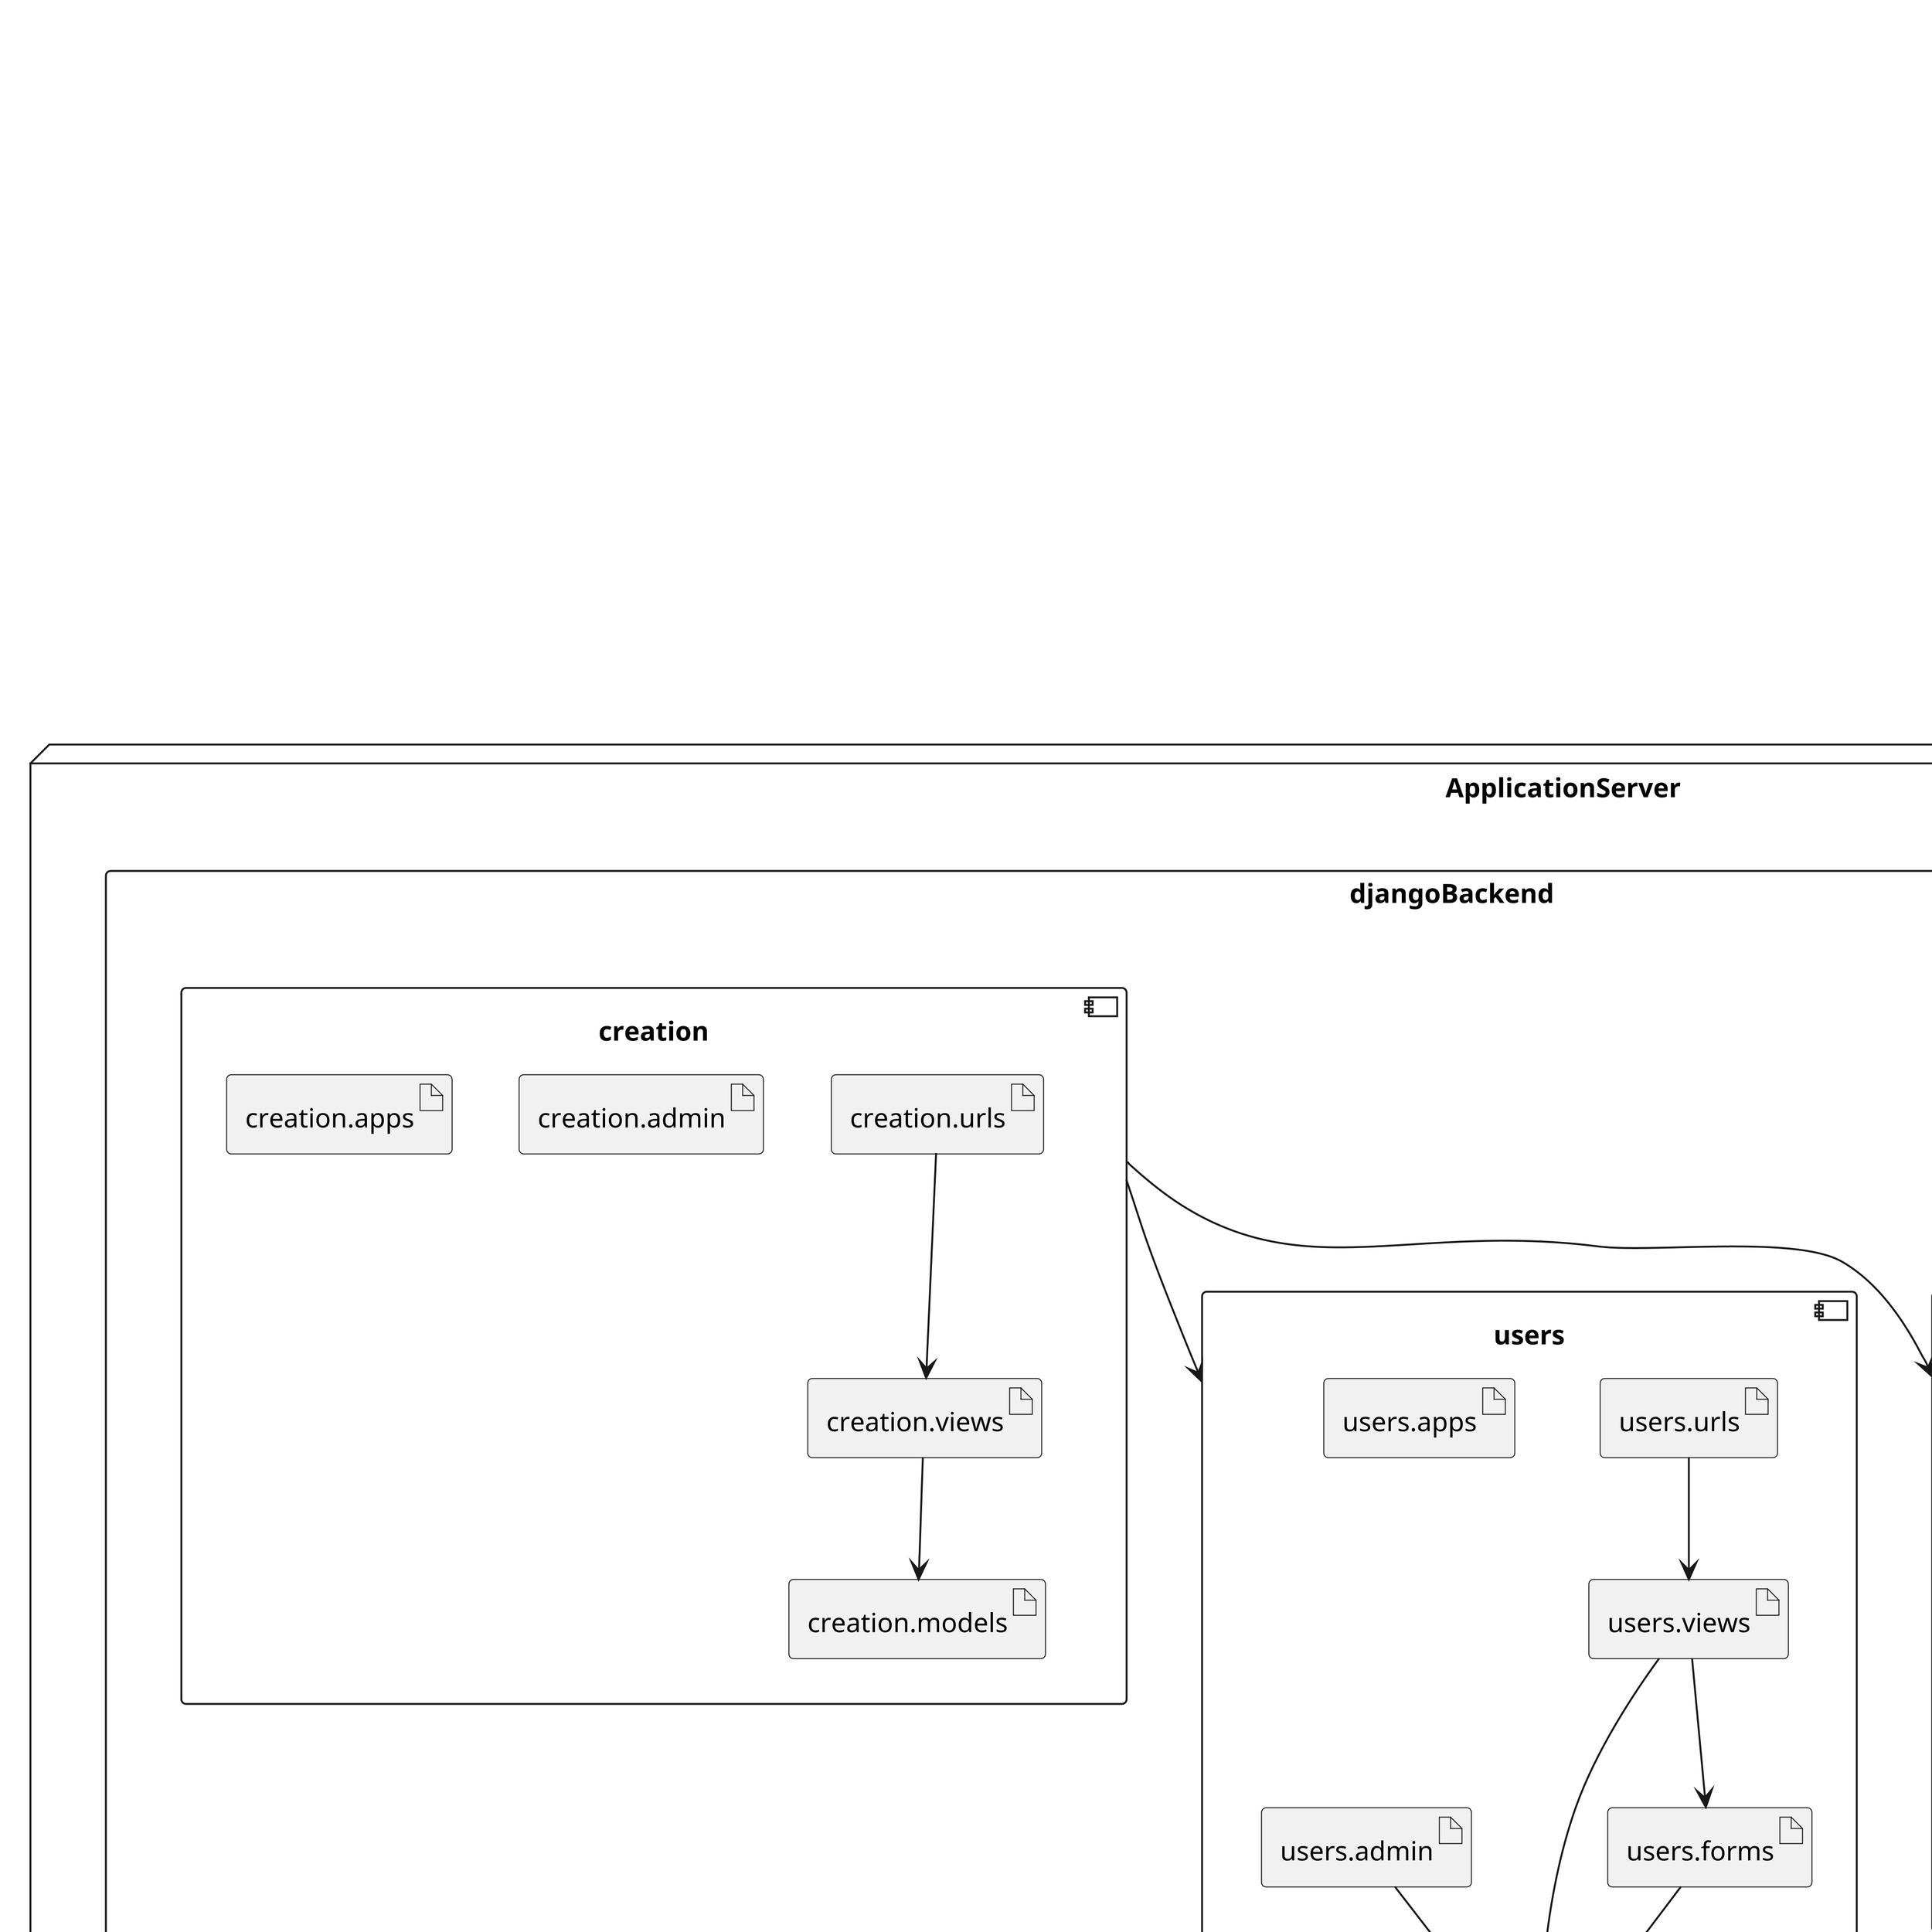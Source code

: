 @startuml deployment

scale 4
skinparam DefaultFontName Vazir
skinparam ArrowMessageAlignment right
skinparam classAttributeIconSize 0

node WebServer [
    WebServer
    ---
]

node BrowserClient{
    artifact frontend
} 

label deployedartifact
label boughtServer
label client

node ApplicationServer {
    artifact djangoBackend {

        component creation {
            artifact creation.models
            artifact creation.views
            artifact creation.urls
            artifact creation.admin
            artifact creation.apps
        }
        component users {
            artifact users.models
            artifact users.views
            artifact users.urls
            artifact users.forms
            artifact users.apps
            artifact users.admin
        }

        component consumption {
            artifact consumption.models
            artifact consumption.views
            artifact consumption.urls
            artifact consumption.admin
            artifact consumption.apps
        }
    }
    node postgresql
}

BrowserClient --> WebServer : http
djangoBackend --> postgresql : SQL
WebServer --> ApplicationServer
deployedartifact ..> djangoBackend
boughtServer ..> WebServer
client ..> BrowserClient
creation --> users
creation --> consumption

users.views --> users.forms
users.views --> users.models
users.urls --> users.views
users.forms --> users.models
users.admin --> users.models

creation.urls --> creation.views
creation.views --> creation.models

consumption.views --> consumption.models
consumption.urls --> consumption.views
consumption.admin --> consumption.models


@enduml